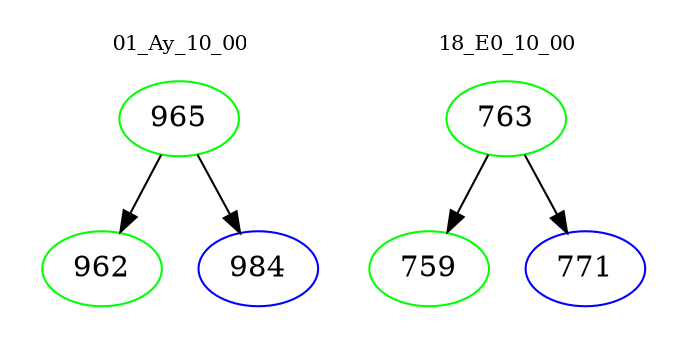 digraph{
subgraph cluster_0 {
color = white
label = "01_Ay_10_00";
fontsize=10;
T0_965 [label="965", color="green"]
T0_965 -> T0_962 [color="black"]
T0_962 [label="962", color="green"]
T0_965 -> T0_984 [color="black"]
T0_984 [label="984", color="blue"]
}
subgraph cluster_1 {
color = white
label = "18_E0_10_00";
fontsize=10;
T1_763 [label="763", color="green"]
T1_763 -> T1_759 [color="black"]
T1_759 [label="759", color="green"]
T1_763 -> T1_771 [color="black"]
T1_771 [label="771", color="blue"]
}
}
